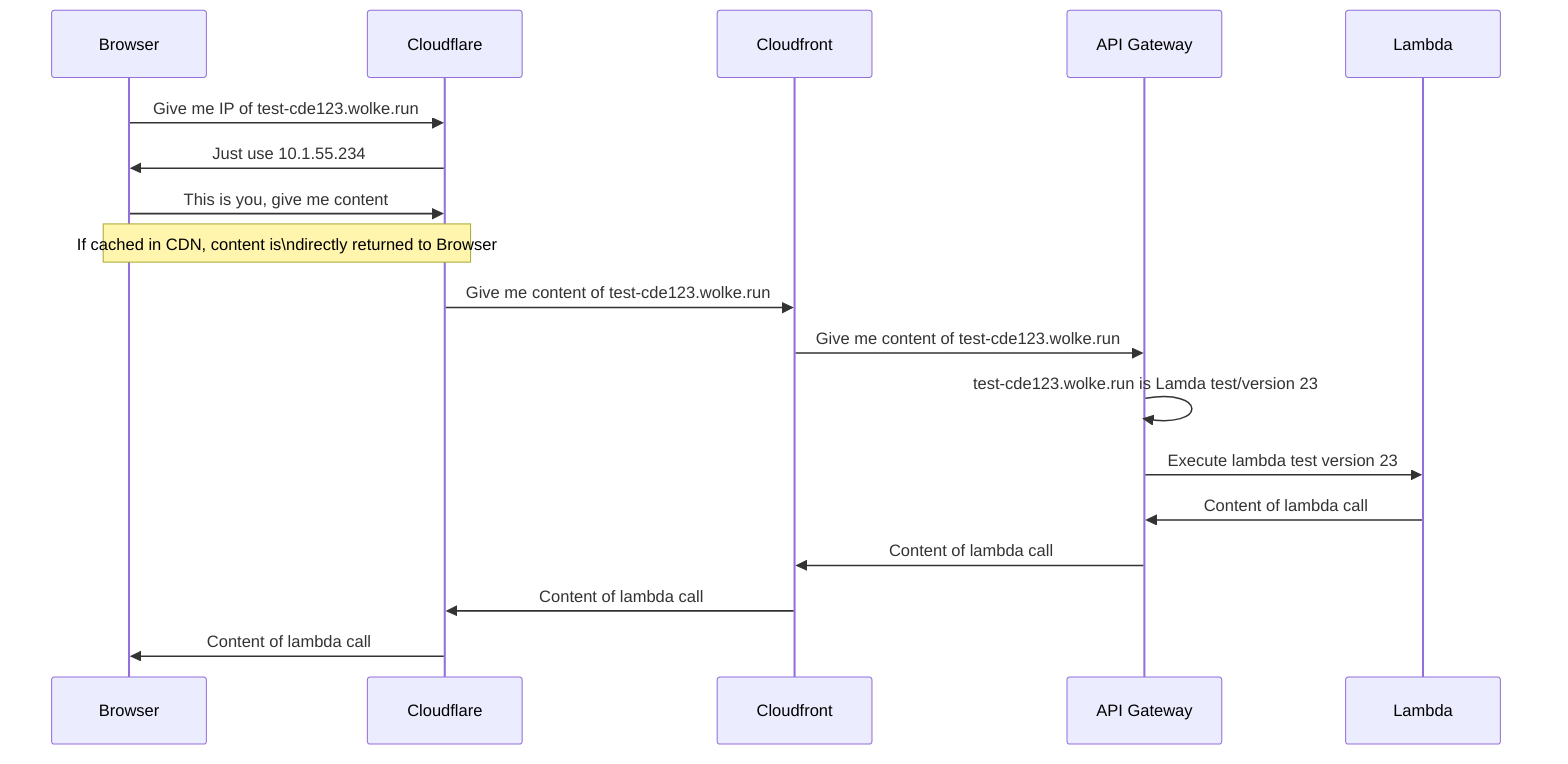 sequenceDiagram
  participant bsr as Browser
  participant cflare as Cloudflare
  participant cfront as Cloudfront
  participant api as API Gateway
  participant lbd as Lambda

  bsr->>cflare: Give me IP of test-cde123.wolke.run
  cflare->>bsr: Just use 10.1.55.234

  bsr->>cflare: This is you, give me content
  Note over bsr,cflare: If cached in CDN, content is\ndirectly returned to Browser
  cflare->>cfront: Give me content of test-cde123.wolke.run
  cfront->>api: Give me content of test-cde123.wolke.run
  api->>api: test-cde123.wolke.run is Lamda test/version 23
  api->>lbd: Execute lambda test version 23

  lbd->>api: Content of lambda call
  api->>cfront: Content of lambda call
  cfront->>cflare: Content of lambda call
  cflare->>bsr: Content of lambda call